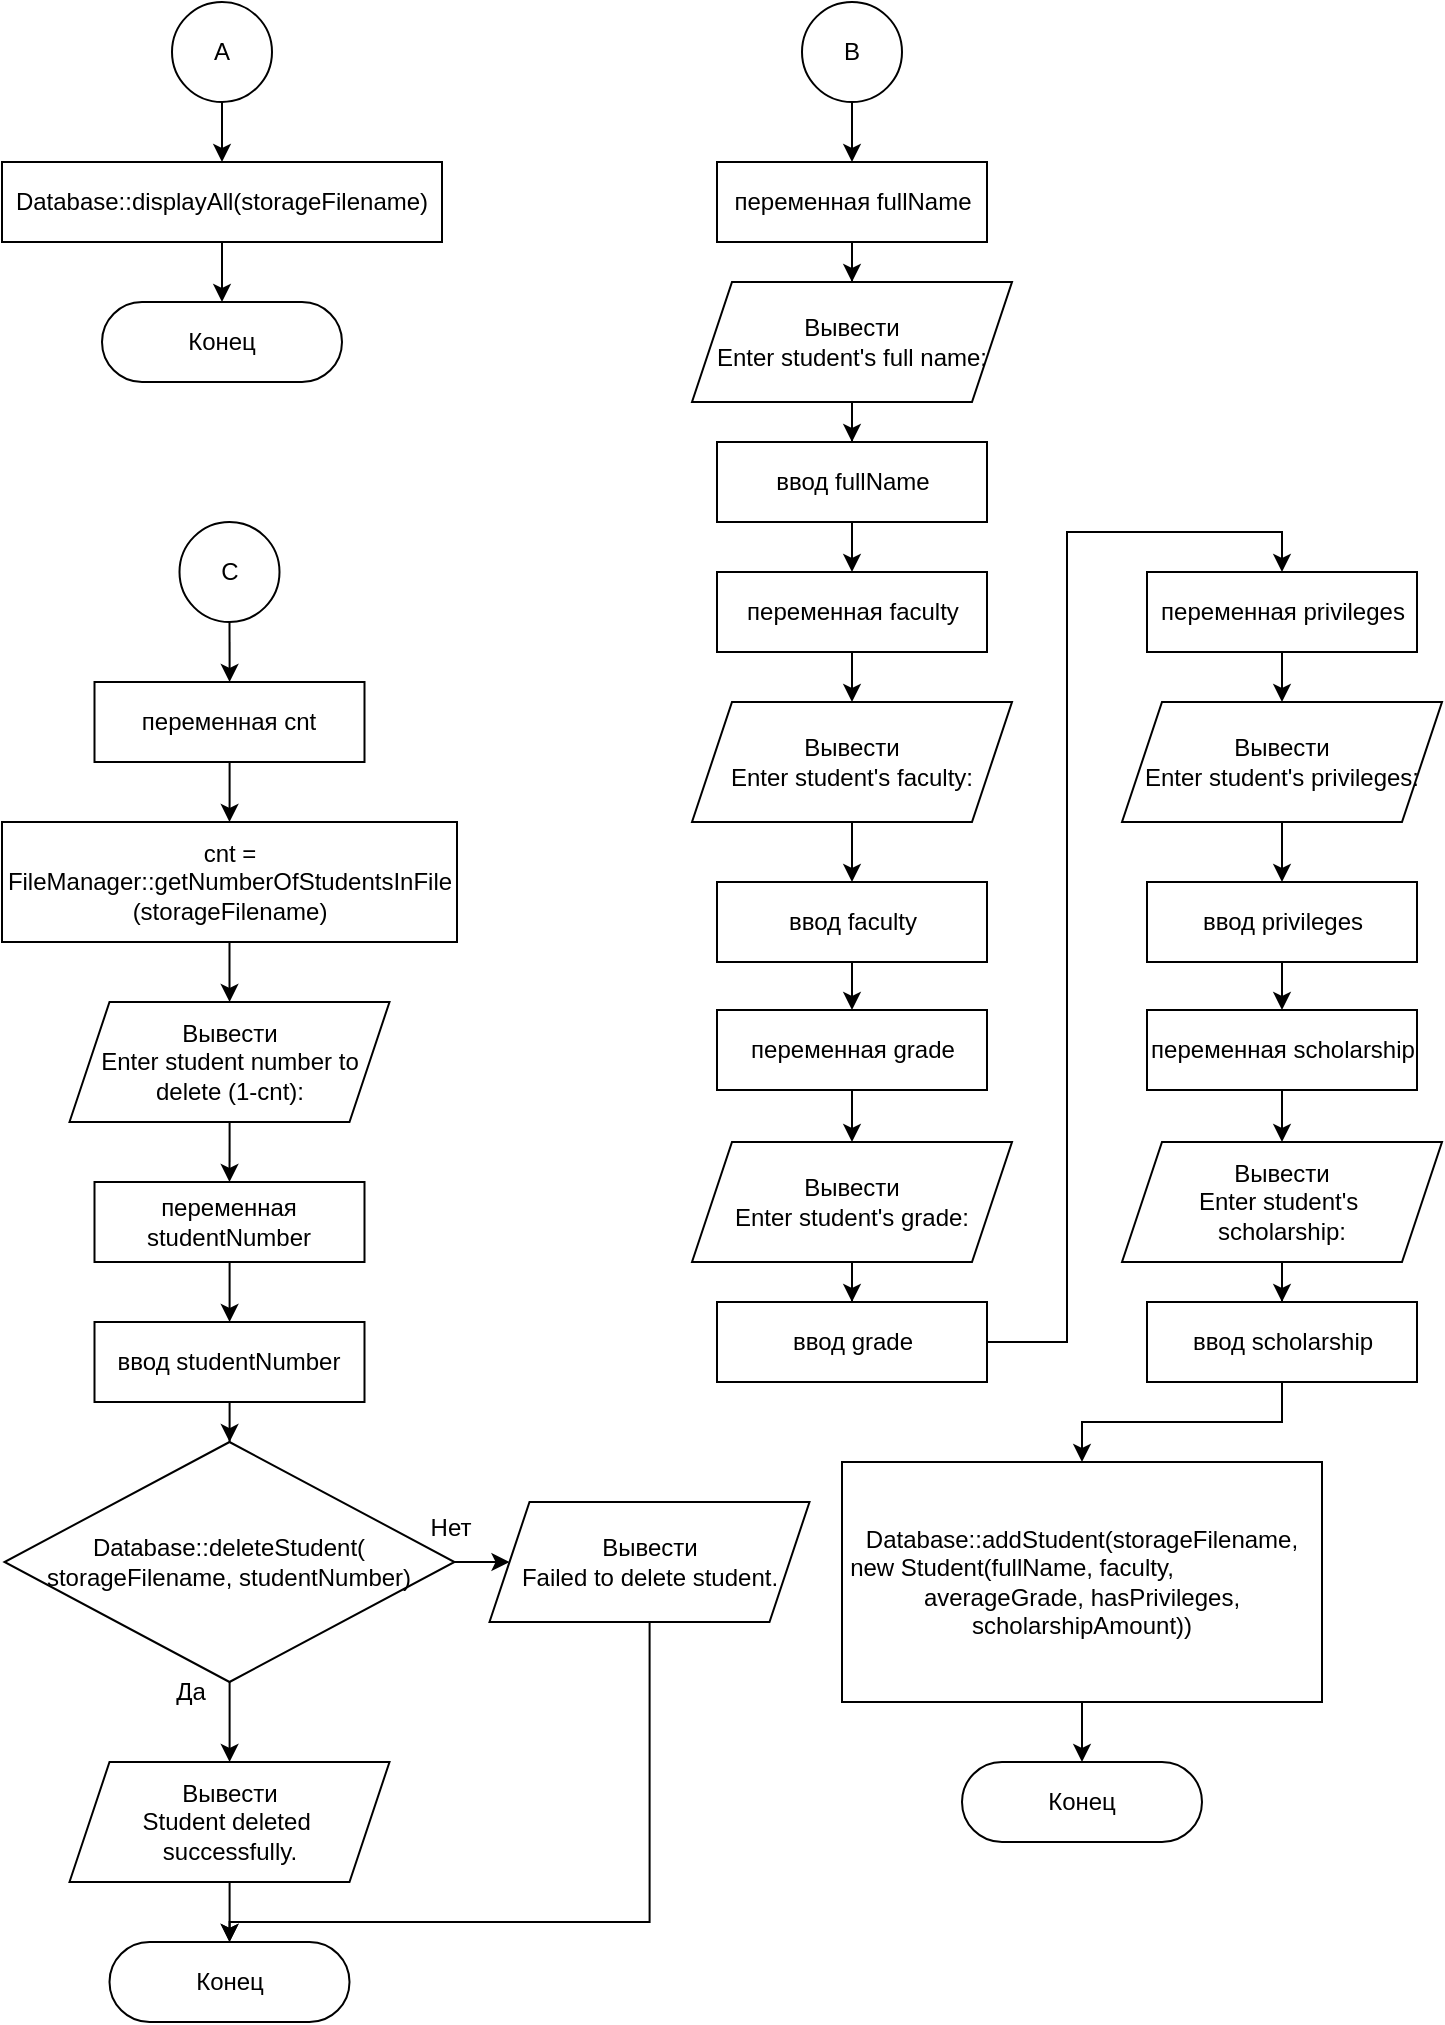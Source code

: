 <mxfile version="27.1.0">
  <diagram name="Страница — 1" id="Tv_AadyVAQsRv6y9P5Ak">
    <mxGraphModel dx="1302" dy="862" grid="1" gridSize="10" guides="1" tooltips="1" connect="1" arrows="1" fold="1" page="1" pageScale="1" pageWidth="827" pageHeight="1169" math="0" shadow="0">
      <root>
        <mxCell id="0" />
        <mxCell id="1" parent="0" />
        <mxCell id="5D8MFddiqTvwX0pElywi-167" value="Конец" style="rounded=1;whiteSpace=wrap;html=1;arcSize=50;" vertex="1" parent="1">
          <mxGeometry x="90" y="190" width="120" height="40" as="geometry" />
        </mxCell>
        <mxCell id="5D8MFddiqTvwX0pElywi-214" value="" style="edgeStyle=orthogonalEdgeStyle;rounded=0;orthogonalLoop=1;jettySize=auto;html=1;" edge="1" parent="1" source="5D8MFddiqTvwX0pElywi-212" target="5D8MFddiqTvwX0pElywi-213">
          <mxGeometry relative="1" as="geometry" />
        </mxCell>
        <mxCell id="5D8MFddiqTvwX0pElywi-212" value="A" style="ellipse;whiteSpace=wrap;html=1;aspect=fixed;" vertex="1" parent="1">
          <mxGeometry x="125" y="40" width="50" height="50" as="geometry" />
        </mxCell>
        <mxCell id="5D8MFddiqTvwX0pElywi-215" value="" style="edgeStyle=orthogonalEdgeStyle;rounded=0;orthogonalLoop=1;jettySize=auto;html=1;" edge="1" parent="1" source="5D8MFddiqTvwX0pElywi-213" target="5D8MFddiqTvwX0pElywi-167">
          <mxGeometry relative="1" as="geometry" />
        </mxCell>
        <mxCell id="5D8MFddiqTvwX0pElywi-213" value="Database::displayAll(storageFilename)" style="rounded=0;whiteSpace=wrap;html=1;" vertex="1" parent="1">
          <mxGeometry x="40" y="120" width="220" height="40" as="geometry" />
        </mxCell>
        <mxCell id="5D8MFddiqTvwX0pElywi-224" style="edgeStyle=orthogonalEdgeStyle;rounded=0;orthogonalLoop=1;jettySize=auto;html=1;entryX=0.5;entryY=0;entryDx=0;entryDy=0;" edge="1" parent="1" source="5D8MFddiqTvwX0pElywi-217" target="5D8MFddiqTvwX0pElywi-218">
          <mxGeometry relative="1" as="geometry" />
        </mxCell>
        <mxCell id="5D8MFddiqTvwX0pElywi-217" value="B" style="ellipse;whiteSpace=wrap;html=1;aspect=fixed;" vertex="1" parent="1">
          <mxGeometry x="440" y="40" width="50" height="50" as="geometry" />
        </mxCell>
        <mxCell id="5D8MFddiqTvwX0pElywi-281" value="" style="edgeStyle=orthogonalEdgeStyle;rounded=0;orthogonalLoop=1;jettySize=auto;html=1;" edge="1" parent="1" source="5D8MFddiqTvwX0pElywi-218" target="5D8MFddiqTvwX0pElywi-280">
          <mxGeometry relative="1" as="geometry" />
        </mxCell>
        <mxCell id="5D8MFddiqTvwX0pElywi-218" value="переменная fullName" style="rounded=0;whiteSpace=wrap;html=1;" vertex="1" parent="1">
          <mxGeometry x="397.5" y="120" width="135" height="40" as="geometry" />
        </mxCell>
        <mxCell id="5D8MFddiqTvwX0pElywi-283" value="" style="edgeStyle=orthogonalEdgeStyle;rounded=0;orthogonalLoop=1;jettySize=auto;html=1;" edge="1" parent="1" source="5D8MFddiqTvwX0pElywi-219" target="5D8MFddiqTvwX0pElywi-226">
          <mxGeometry relative="1" as="geometry" />
        </mxCell>
        <mxCell id="5D8MFddiqTvwX0pElywi-219" value="ввод fullName" style="rounded=0;whiteSpace=wrap;html=1;" vertex="1" parent="1">
          <mxGeometry x="397.5" y="260" width="135" height="40" as="geometry" />
        </mxCell>
        <mxCell id="5D8MFddiqTvwX0pElywi-285" value="" style="edgeStyle=orthogonalEdgeStyle;rounded=0;orthogonalLoop=1;jettySize=auto;html=1;" edge="1" parent="1" source="5D8MFddiqTvwX0pElywi-226" target="5D8MFddiqTvwX0pElywi-284">
          <mxGeometry relative="1" as="geometry" />
        </mxCell>
        <mxCell id="5D8MFddiqTvwX0pElywi-226" value="переменная faculty" style="rounded=0;whiteSpace=wrap;html=1;" vertex="1" parent="1">
          <mxGeometry x="397.5" y="325" width="135" height="40" as="geometry" />
        </mxCell>
        <mxCell id="5D8MFddiqTvwX0pElywi-234" style="edgeStyle=orthogonalEdgeStyle;rounded=0;orthogonalLoop=1;jettySize=auto;html=1;entryX=0.5;entryY=0;entryDx=0;entryDy=0;" edge="1" parent="1" source="5D8MFddiqTvwX0pElywi-227" target="5D8MFddiqTvwX0pElywi-231">
          <mxGeometry relative="1" as="geometry" />
        </mxCell>
        <mxCell id="5D8MFddiqTvwX0pElywi-227" value="ввод faculty" style="rounded=0;whiteSpace=wrap;html=1;" vertex="1" parent="1">
          <mxGeometry x="397.5" y="480" width="135" height="40" as="geometry" />
        </mxCell>
        <mxCell id="5D8MFddiqTvwX0pElywi-288" value="" style="edgeStyle=orthogonalEdgeStyle;rounded=0;orthogonalLoop=1;jettySize=auto;html=1;" edge="1" parent="1" source="5D8MFddiqTvwX0pElywi-231" target="5D8MFddiqTvwX0pElywi-287">
          <mxGeometry relative="1" as="geometry" />
        </mxCell>
        <mxCell id="5D8MFddiqTvwX0pElywi-231" value="переменная grade" style="rounded=0;whiteSpace=wrap;html=1;" vertex="1" parent="1">
          <mxGeometry x="397.5" y="544" width="135" height="40" as="geometry" />
        </mxCell>
        <mxCell id="5D8MFddiqTvwX0pElywi-238" style="edgeStyle=orthogonalEdgeStyle;rounded=0;orthogonalLoop=1;jettySize=auto;html=1;entryX=0.5;entryY=0;entryDx=0;entryDy=0;" edge="1" parent="1" source="5D8MFddiqTvwX0pElywi-232" target="5D8MFddiqTvwX0pElywi-235">
          <mxGeometry relative="1" as="geometry" />
        </mxCell>
        <mxCell id="5D8MFddiqTvwX0pElywi-232" value="ввод grade" style="rounded=0;whiteSpace=wrap;html=1;" vertex="1" parent="1">
          <mxGeometry x="397.5" y="690" width="135" height="40" as="geometry" />
        </mxCell>
        <mxCell id="5D8MFddiqTvwX0pElywi-292" value="" style="edgeStyle=orthogonalEdgeStyle;rounded=0;orthogonalLoop=1;jettySize=auto;html=1;" edge="1" parent="1" source="5D8MFddiqTvwX0pElywi-235" target="5D8MFddiqTvwX0pElywi-291">
          <mxGeometry relative="1" as="geometry" />
        </mxCell>
        <mxCell id="5D8MFddiqTvwX0pElywi-235" value="переменная privileges" style="rounded=0;whiteSpace=wrap;html=1;" vertex="1" parent="1">
          <mxGeometry x="612.5" y="325" width="135" height="40" as="geometry" />
        </mxCell>
        <mxCell id="5D8MFddiqTvwX0pElywi-243" style="edgeStyle=orthogonalEdgeStyle;rounded=0;orthogonalLoop=1;jettySize=auto;html=1;entryX=0.5;entryY=0;entryDx=0;entryDy=0;" edge="1" parent="1" source="5D8MFddiqTvwX0pElywi-236" target="5D8MFddiqTvwX0pElywi-240">
          <mxGeometry relative="1" as="geometry" />
        </mxCell>
        <mxCell id="5D8MFddiqTvwX0pElywi-236" value="ввод privileges" style="rounded=0;whiteSpace=wrap;html=1;" vertex="1" parent="1">
          <mxGeometry x="612.5" y="480" width="135" height="40" as="geometry" />
        </mxCell>
        <mxCell id="5D8MFddiqTvwX0pElywi-295" value="" style="edgeStyle=orthogonalEdgeStyle;rounded=0;orthogonalLoop=1;jettySize=auto;html=1;" edge="1" parent="1" source="5D8MFddiqTvwX0pElywi-240" target="5D8MFddiqTvwX0pElywi-294">
          <mxGeometry relative="1" as="geometry" />
        </mxCell>
        <mxCell id="5D8MFddiqTvwX0pElywi-240" value="переменная scholarship" style="rounded=0;whiteSpace=wrap;html=1;" vertex="1" parent="1">
          <mxGeometry x="612.5" y="544" width="135" height="40" as="geometry" />
        </mxCell>
        <mxCell id="5D8MFddiqTvwX0pElywi-246" value="" style="edgeStyle=orthogonalEdgeStyle;rounded=0;orthogonalLoop=1;jettySize=auto;html=1;" edge="1" parent="1" source="5D8MFddiqTvwX0pElywi-241" target="5D8MFddiqTvwX0pElywi-244">
          <mxGeometry relative="1" as="geometry" />
        </mxCell>
        <mxCell id="5D8MFddiqTvwX0pElywi-241" value="ввод scholarship" style="rounded=0;whiteSpace=wrap;html=1;" vertex="1" parent="1">
          <mxGeometry x="612.5" y="690" width="135" height="40" as="geometry" />
        </mxCell>
        <mxCell id="5D8MFddiqTvwX0pElywi-248" value="" style="edgeStyle=orthogonalEdgeStyle;rounded=0;orthogonalLoop=1;jettySize=auto;html=1;" edge="1" parent="1" source="5D8MFddiqTvwX0pElywi-244" target="5D8MFddiqTvwX0pElywi-247">
          <mxGeometry relative="1" as="geometry" />
        </mxCell>
        <mxCell id="5D8MFddiqTvwX0pElywi-244" value="&lt;div align=&quot;center&quot;&gt;Database::addStudent(storageFilename, new Student(fullName, faculty,&amp;nbsp;&amp;nbsp;&amp;nbsp;&amp;nbsp;&amp;nbsp;&amp;nbsp;&amp;nbsp;&amp;nbsp;&amp;nbsp;&amp;nbsp;&amp;nbsp;&amp;nbsp;&amp;nbsp;&amp;nbsp;&amp;nbsp;&amp;nbsp;&amp;nbsp;&amp;nbsp;&amp;nbsp;&amp;nbsp;&amp;nbsp; averageGrade, hasPrivileges, scholarshipAmount))&lt;/div&gt;" style="rounded=0;whiteSpace=wrap;html=1;align=center;" vertex="1" parent="1">
          <mxGeometry x="460" y="770" width="240" height="120" as="geometry" />
        </mxCell>
        <mxCell id="5D8MFddiqTvwX0pElywi-247" value="Конец" style="rounded=1;whiteSpace=wrap;html=1;arcSize=50;" vertex="1" parent="1">
          <mxGeometry x="520" y="920" width="120" height="40" as="geometry" />
        </mxCell>
        <mxCell id="5D8MFddiqTvwX0pElywi-260" value="" style="edgeStyle=orthogonalEdgeStyle;rounded=0;orthogonalLoop=1;jettySize=auto;html=1;" edge="1" parent="1" source="5D8MFddiqTvwX0pElywi-251" target="5D8MFddiqTvwX0pElywi-259">
          <mxGeometry relative="1" as="geometry" />
        </mxCell>
        <mxCell id="5D8MFddiqTvwX0pElywi-251" value="C" style="ellipse;whiteSpace=wrap;html=1;aspect=fixed;" vertex="1" parent="1">
          <mxGeometry x="128.75" y="300" width="50" height="50" as="geometry" />
        </mxCell>
        <mxCell id="5D8MFddiqTvwX0pElywi-267" value="" style="edgeStyle=orthogonalEdgeStyle;rounded=0;orthogonalLoop=1;jettySize=auto;html=1;" edge="1" parent="1" source="5D8MFddiqTvwX0pElywi-254" target="5D8MFddiqTvwX0pElywi-255">
          <mxGeometry relative="1" as="geometry" />
        </mxCell>
        <mxCell id="5D8MFddiqTvwX0pElywi-254" value="переменная studentNumber" style="rounded=0;whiteSpace=wrap;html=1;" vertex="1" parent="1">
          <mxGeometry x="86.25" y="630" width="135" height="40" as="geometry" />
        </mxCell>
        <mxCell id="5D8MFddiqTvwX0pElywi-269" value="" style="edgeStyle=orthogonalEdgeStyle;rounded=0;orthogonalLoop=1;jettySize=auto;html=1;" edge="1" parent="1" source="5D8MFddiqTvwX0pElywi-255" target="5D8MFddiqTvwX0pElywi-268">
          <mxGeometry relative="1" as="geometry" />
        </mxCell>
        <mxCell id="5D8MFddiqTvwX0pElywi-255" value="ввод studentNumber" style="rounded=0;whiteSpace=wrap;html=1;" vertex="1" parent="1">
          <mxGeometry x="86.25" y="700" width="135" height="40" as="geometry" />
        </mxCell>
        <mxCell id="5D8MFddiqTvwX0pElywi-262" value="" style="edgeStyle=orthogonalEdgeStyle;rounded=0;orthogonalLoop=1;jettySize=auto;html=1;" edge="1" parent="1" source="5D8MFddiqTvwX0pElywi-259" target="5D8MFddiqTvwX0pElywi-261">
          <mxGeometry relative="1" as="geometry" />
        </mxCell>
        <mxCell id="5D8MFddiqTvwX0pElywi-259" value="переменная cnt" style="rounded=0;whiteSpace=wrap;html=1;" vertex="1" parent="1">
          <mxGeometry x="86.25" y="380" width="135" height="40" as="geometry" />
        </mxCell>
        <mxCell id="5D8MFddiqTvwX0pElywi-264" value="" style="edgeStyle=orthogonalEdgeStyle;rounded=0;orthogonalLoop=1;jettySize=auto;html=1;" edge="1" parent="1" source="5D8MFddiqTvwX0pElywi-261" target="5D8MFddiqTvwX0pElywi-263">
          <mxGeometry relative="1" as="geometry" />
        </mxCell>
        <mxCell id="5D8MFddiqTvwX0pElywi-261" value="&lt;div&gt;cnt = FileManager::getNumberOfStudentsInFile&lt;/div&gt;&lt;div&gt;(storageFilename)&lt;/div&gt;" style="rounded=0;whiteSpace=wrap;html=1;" vertex="1" parent="1">
          <mxGeometry x="40" y="450" width="227.5" height="60" as="geometry" />
        </mxCell>
        <mxCell id="5D8MFddiqTvwX0pElywi-266" style="edgeStyle=orthogonalEdgeStyle;rounded=0;orthogonalLoop=1;jettySize=auto;html=1;entryX=0.5;entryY=0;entryDx=0;entryDy=0;" edge="1" parent="1" source="5D8MFddiqTvwX0pElywi-263" target="5D8MFddiqTvwX0pElywi-254">
          <mxGeometry relative="1" as="geometry" />
        </mxCell>
        <mxCell id="5D8MFddiqTvwX0pElywi-263" value="&lt;div&gt;Вывести&lt;/div&gt;&lt;div&gt;Enter student number to delete (1-cnt): &lt;br&gt;&lt;/div&gt;" style="shape=parallelogram;perimeter=parallelogramPerimeter;whiteSpace=wrap;html=1;fixedSize=1;" vertex="1" parent="1">
          <mxGeometry x="73.75" y="540" width="160" height="60" as="geometry" />
        </mxCell>
        <mxCell id="5D8MFddiqTvwX0pElywi-271" value="" style="edgeStyle=orthogonalEdgeStyle;rounded=0;orthogonalLoop=1;jettySize=auto;html=1;" edge="1" parent="1" source="5D8MFddiqTvwX0pElywi-268" target="5D8MFddiqTvwX0pElywi-270">
          <mxGeometry relative="1" as="geometry" />
        </mxCell>
        <mxCell id="5D8MFddiqTvwX0pElywi-274" value="" style="edgeStyle=orthogonalEdgeStyle;rounded=0;orthogonalLoop=1;jettySize=auto;html=1;" edge="1" parent="1" source="5D8MFddiqTvwX0pElywi-268" target="5D8MFddiqTvwX0pElywi-273">
          <mxGeometry relative="1" as="geometry" />
        </mxCell>
        <mxCell id="5D8MFddiqTvwX0pElywi-268" value="Database::deleteStudent( storageFilename, studentNumber)" style="rhombus;whiteSpace=wrap;html=1;" vertex="1" parent="1">
          <mxGeometry x="41.25" y="760" width="225" height="120" as="geometry" />
        </mxCell>
        <mxCell id="5D8MFddiqTvwX0pElywi-276" value="" style="edgeStyle=orthogonalEdgeStyle;rounded=0;orthogonalLoop=1;jettySize=auto;html=1;" edge="1" parent="1" source="5D8MFddiqTvwX0pElywi-270" target="5D8MFddiqTvwX0pElywi-272">
          <mxGeometry relative="1" as="geometry" />
        </mxCell>
        <mxCell id="5D8MFddiqTvwX0pElywi-270" value="&lt;div&gt;Вывести&lt;/div&gt;&lt;div&gt;Student deleted&amp;nbsp;&lt;/div&gt;&lt;div&gt;successfully.&lt;/div&gt;" style="shape=parallelogram;perimeter=parallelogramPerimeter;whiteSpace=wrap;html=1;fixedSize=1;" vertex="1" parent="1">
          <mxGeometry x="73.75" y="920" width="160" height="60" as="geometry" />
        </mxCell>
        <mxCell id="5D8MFddiqTvwX0pElywi-272" value="Конец" style="rounded=1;whiteSpace=wrap;html=1;arcSize=50;" vertex="1" parent="1">
          <mxGeometry x="93.75" y="1010" width="120" height="40" as="geometry" />
        </mxCell>
        <mxCell id="5D8MFddiqTvwX0pElywi-275" style="edgeStyle=orthogonalEdgeStyle;rounded=0;orthogonalLoop=1;jettySize=auto;html=1;entryX=0.5;entryY=0;entryDx=0;entryDy=0;" edge="1" parent="1" source="5D8MFddiqTvwX0pElywi-273" target="5D8MFddiqTvwX0pElywi-272">
          <mxGeometry relative="1" as="geometry">
            <mxPoint x="363.75" y="990.0" as="targetPoint" />
            <Array as="points">
              <mxPoint x="363.75" y="1000" />
              <mxPoint x="153.75" y="1000" />
            </Array>
          </mxGeometry>
        </mxCell>
        <mxCell id="5D8MFddiqTvwX0pElywi-273" value="&lt;div&gt;Вывести&lt;/div&gt;&lt;div&gt;Failed to delete student.&lt;/div&gt;" style="shape=parallelogram;perimeter=parallelogramPerimeter;whiteSpace=wrap;html=1;fixedSize=1;" vertex="1" parent="1">
          <mxGeometry x="283.75" y="790" width="160" height="60" as="geometry" />
        </mxCell>
        <mxCell id="5D8MFddiqTvwX0pElywi-277" value="&lt;div&gt;Нет&lt;/div&gt;" style="text;html=1;align=center;verticalAlign=middle;resizable=0;points=[];autosize=1;strokeColor=none;fillColor=none;" vertex="1" parent="1">
          <mxGeometry x="243.75" y="788" width="40" height="30" as="geometry" />
        </mxCell>
        <mxCell id="5D8MFddiqTvwX0pElywi-278" value="Да" style="text;html=1;align=center;verticalAlign=middle;resizable=0;points=[];autosize=1;strokeColor=none;fillColor=none;" vertex="1" parent="1">
          <mxGeometry x="113.75" y="870" width="40" height="30" as="geometry" />
        </mxCell>
        <mxCell id="5D8MFddiqTvwX0pElywi-282" value="" style="edgeStyle=orthogonalEdgeStyle;rounded=0;orthogonalLoop=1;jettySize=auto;html=1;" edge="1" parent="1" source="5D8MFddiqTvwX0pElywi-280" target="5D8MFddiqTvwX0pElywi-219">
          <mxGeometry relative="1" as="geometry" />
        </mxCell>
        <mxCell id="5D8MFddiqTvwX0pElywi-280" value="&lt;div&gt;Вывести&lt;/div&gt;&lt;div&gt;Enter student&#39;s full name: &lt;br&gt;&lt;/div&gt;" style="shape=parallelogram;perimeter=parallelogramPerimeter;whiteSpace=wrap;html=1;fixedSize=1;" vertex="1" parent="1">
          <mxGeometry x="385" y="180" width="160" height="60" as="geometry" />
        </mxCell>
        <mxCell id="5D8MFddiqTvwX0pElywi-286" value="" style="edgeStyle=orthogonalEdgeStyle;rounded=0;orthogonalLoop=1;jettySize=auto;html=1;" edge="1" parent="1" source="5D8MFddiqTvwX0pElywi-284" target="5D8MFddiqTvwX0pElywi-227">
          <mxGeometry relative="1" as="geometry" />
        </mxCell>
        <mxCell id="5D8MFddiqTvwX0pElywi-284" value="&lt;div&gt;Вывести&lt;/div&gt;&lt;div&gt;Enter student&#39;s faculty: &lt;br&gt;&lt;/div&gt;" style="shape=parallelogram;perimeter=parallelogramPerimeter;whiteSpace=wrap;html=1;fixedSize=1;" vertex="1" parent="1">
          <mxGeometry x="385" y="390" width="160" height="60" as="geometry" />
        </mxCell>
        <mxCell id="5D8MFddiqTvwX0pElywi-290" style="edgeStyle=orthogonalEdgeStyle;rounded=0;orthogonalLoop=1;jettySize=auto;html=1;entryX=0.5;entryY=0;entryDx=0;entryDy=0;" edge="1" parent="1" source="5D8MFddiqTvwX0pElywi-287" target="5D8MFddiqTvwX0pElywi-232">
          <mxGeometry relative="1" as="geometry" />
        </mxCell>
        <mxCell id="5D8MFddiqTvwX0pElywi-287" value="&lt;div&gt;Вывести&lt;/div&gt;&lt;div&gt;Enter student&#39;s grade: &lt;br&gt;&lt;/div&gt;" style="shape=parallelogram;perimeter=parallelogramPerimeter;whiteSpace=wrap;html=1;fixedSize=1;" vertex="1" parent="1">
          <mxGeometry x="385" y="610" width="160" height="60" as="geometry" />
        </mxCell>
        <mxCell id="5D8MFddiqTvwX0pElywi-293" value="" style="edgeStyle=orthogonalEdgeStyle;rounded=0;orthogonalLoop=1;jettySize=auto;html=1;" edge="1" parent="1" source="5D8MFddiqTvwX0pElywi-291" target="5D8MFddiqTvwX0pElywi-236">
          <mxGeometry relative="1" as="geometry" />
        </mxCell>
        <mxCell id="5D8MFddiqTvwX0pElywi-291" value="&lt;div&gt;Вывести&lt;/div&gt;&lt;div&gt;Enter student&#39;s privileges: &lt;br&gt;&lt;/div&gt;" style="shape=parallelogram;perimeter=parallelogramPerimeter;whiteSpace=wrap;html=1;fixedSize=1;" vertex="1" parent="1">
          <mxGeometry x="600" y="390" width="160" height="60" as="geometry" />
        </mxCell>
        <mxCell id="5D8MFddiqTvwX0pElywi-297" style="edgeStyle=orthogonalEdgeStyle;rounded=0;orthogonalLoop=1;jettySize=auto;html=1;entryX=0.5;entryY=0;entryDx=0;entryDy=0;" edge="1" parent="1" source="5D8MFddiqTvwX0pElywi-294" target="5D8MFddiqTvwX0pElywi-241">
          <mxGeometry relative="1" as="geometry" />
        </mxCell>
        <mxCell id="5D8MFddiqTvwX0pElywi-294" value="&lt;div&gt;Вывести&lt;/div&gt;&lt;div&gt;Enter student&#39;s&amp;nbsp;&lt;/div&gt;&lt;div&gt;scholarship: &lt;br&gt;&lt;/div&gt;" style="shape=parallelogram;perimeter=parallelogramPerimeter;whiteSpace=wrap;html=1;fixedSize=1;" vertex="1" parent="1">
          <mxGeometry x="600" y="610" width="160" height="60" as="geometry" />
        </mxCell>
      </root>
    </mxGraphModel>
  </diagram>
</mxfile>
